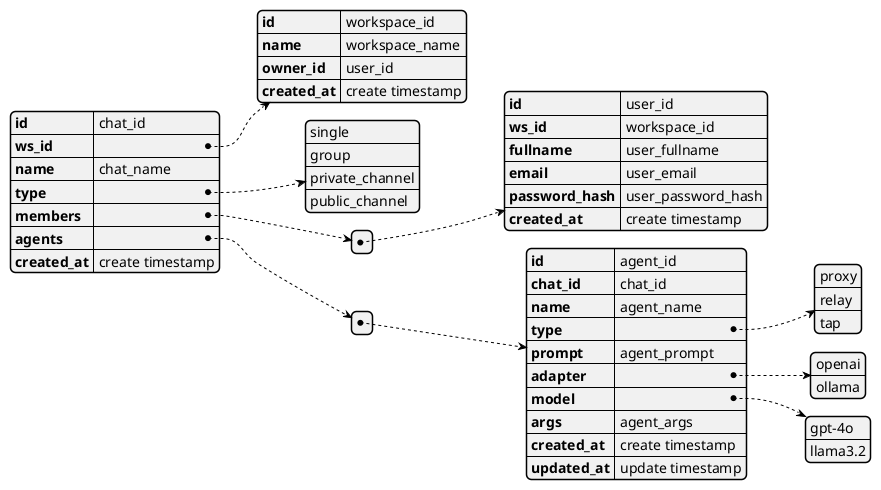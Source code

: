 @startjson data_structure
{
  "id": "chat_id",
  "ws_id": {
    "id": "workspace_id",
    "name": "workspace_name",
    "owner_id": "user_id",
    "created_at": "create timestamp"
  },
  "name": "chat_name",
  "type": ["single", "group", "private_channel", "public_channel"],
  "members": [{
    "id": "user_id",
    "ws_id": "workspace_id",
    "fullname": "user_fullname",
    "email": "user_email",
    "password_hash": "user_password_hash",
    "created_at": "create timestamp"
  }],
  "agents": [{
    "id": "agent_id",
    "chat_id": "chat_id",
    "name": "agent_name",
    "type": ["proxy", "relay", "tap"],
    "prompt": "agent_prompt",
    "adapter": ["openai", "ollama"],
    "model": ["gpt-4o", "llama3.2"],
    "args": "agent_args",
    "created_at": "create timestamp",
    "updated_at": "update timestamp"
  }],
  "created_at": "create timestamp"
}
@endjson